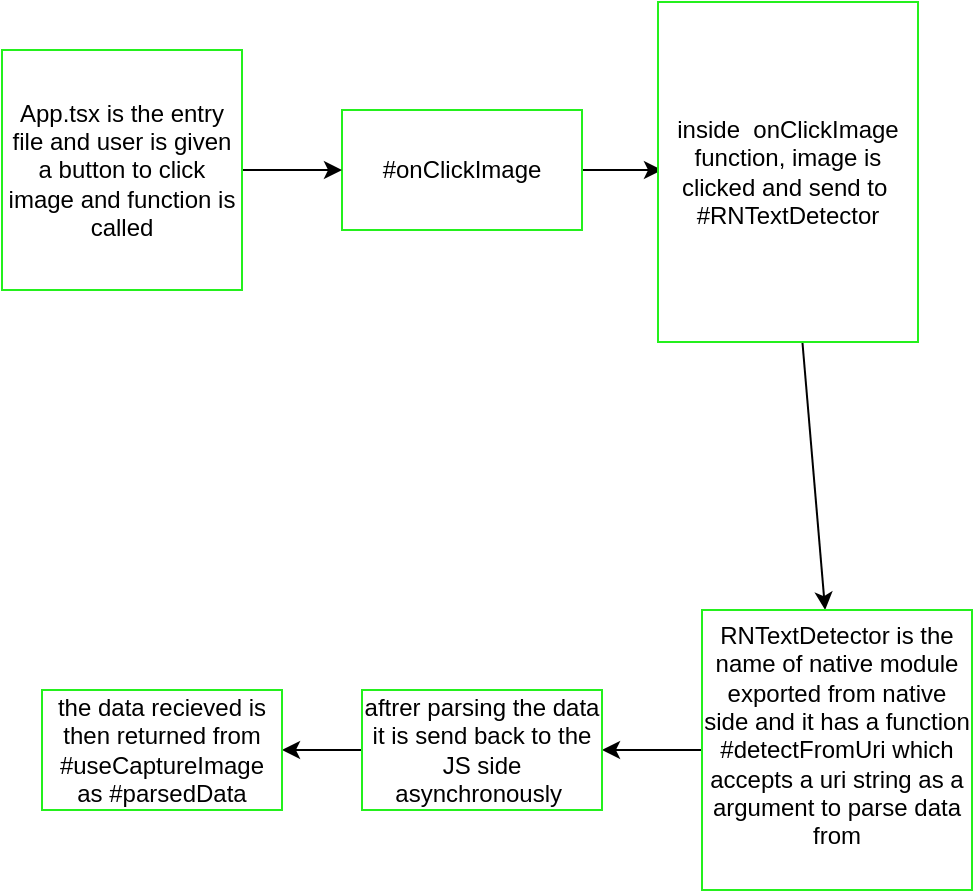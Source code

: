 <mxfile>
    <diagram id="gYLYQ7Mg_8yEOV8OBuSv" name="Page-1">
        <mxGraphModel dx="595" dy="874" grid="1" gridSize="10" guides="1" tooltips="1" connect="1" arrows="1" fold="1" page="1" pageScale="1" pageWidth="827" pageHeight="1169" math="0" shadow="0">
            <root>
                <mxCell id="0"/>
                <mxCell id="1" parent="0"/>
                <mxCell id="12" value="" style="edgeStyle=none;html=1;" parent="1" target="11" edge="1">
                    <mxGeometry relative="1" as="geometry">
                        <mxPoint x="210" y="170" as="sourcePoint"/>
                    </mxGeometry>
                </mxCell>
                <mxCell id="8" value="" style="edgeStyle=none;html=1;" parent="1" edge="1">
                    <mxGeometry relative="1" as="geometry">
                        <mxPoint x="610" y="200" as="sourcePoint"/>
                    </mxGeometry>
                </mxCell>
                <mxCell id="10" value="" style="edgeStyle=none;html=1;" parent="1" edge="1">
                    <mxGeometry relative="1" as="geometry">
                        <mxPoint x="610" y="340" as="sourcePoint"/>
                    </mxGeometry>
                </mxCell>
                <mxCell id="15" value="" style="edgeStyle=none;html=1;" parent="1" target="14" edge="1">
                    <mxGeometry relative="1" as="geometry">
                        <mxPoint x="410" y="170" as="sourcePoint"/>
                    </mxGeometry>
                </mxCell>
                <mxCell id="17" value="" style="edgeStyle=none;html=1;" parent="1" target="16" edge="1">
                    <mxGeometry relative="1" as="geometry">
                        <mxPoint x="550" y="200" as="sourcePoint"/>
                    </mxGeometry>
                </mxCell>
                <mxCell id="19" value="" style="edgeStyle=none;html=1;" parent="1" target="18" edge="1">
                    <mxGeometry relative="1" as="geometry">
                        <mxPoint x="550" y="340" as="sourcePoint"/>
                    </mxGeometry>
                </mxCell>
                <mxCell id="21" value="" style="edgeStyle=none;html=1;" parent="1" source="18" edge="1">
                    <mxGeometry relative="1" as="geometry">
                        <mxPoint x="410" y="450" as="targetPoint"/>
                    </mxGeometry>
                </mxCell>
                <mxCell id="32" value="" style="edgeStyle=none;html=1;" edge="1" parent="1" source="26">
                    <mxGeometry relative="1" as="geometry">
                        <mxPoint x="430" y="480" as="targetPoint"/>
                    </mxGeometry>
                </mxCell>
                <mxCell id="26" value="#onClickImage&lt;br&gt;" style="rounded=0;whiteSpace=wrap;html=1;strokeColor=#24F01D;" vertex="1" parent="1">
                    <mxGeometry x="270" y="450" width="120" height="60" as="geometry"/>
                </mxCell>
                <mxCell id="28" value="" style="edgeStyle=none;html=1;" edge="1" parent="1" target="26">
                    <mxGeometry relative="1" as="geometry">
                        <mxPoint x="220" y="480" as="sourcePoint"/>
                    </mxGeometry>
                </mxCell>
                <mxCell id="29" value="App.tsx is the entry file and user is given a button to click image and function is called" style="rounded=0;whiteSpace=wrap;html=1;strokeColor=#24F01D;" vertex="1" parent="1">
                    <mxGeometry x="100" y="420" width="120" height="120" as="geometry"/>
                </mxCell>
                <mxCell id="35" value="" style="edgeStyle=none;html=1;" edge="1" parent="1" source="33" target="34">
                    <mxGeometry relative="1" as="geometry"/>
                </mxCell>
                <mxCell id="33" value="inside&amp;nbsp; onClickImage function, image is clicked and send to&amp;nbsp; #RNTextDetector&lt;br&gt;" style="rounded=0;whiteSpace=wrap;html=1;strokeColor=#24F01D;" vertex="1" parent="1">
                    <mxGeometry x="428" y="396" width="130" height="170" as="geometry"/>
                </mxCell>
                <mxCell id="37" value="" style="edgeStyle=none;html=1;" edge="1" parent="1" source="34" target="36">
                    <mxGeometry relative="1" as="geometry"/>
                </mxCell>
                <mxCell id="34" value="RNTextDetector is the name of native module exported from native side and it has a function #detectFromUri which accepts a uri string as a argument to parse data from&lt;br&gt;&amp;nbsp;" style="whiteSpace=wrap;html=1;strokeColor=#24F01D;rounded=0;" vertex="1" parent="1">
                    <mxGeometry x="450" y="700" width="135" height="140" as="geometry"/>
                </mxCell>
                <mxCell id="39" value="" style="edgeStyle=none;html=1;" edge="1" parent="1" source="36" target="38">
                    <mxGeometry relative="1" as="geometry"/>
                </mxCell>
                <mxCell id="36" value="aftrer parsing the data it is send back to the JS side asynchronously&amp;nbsp;" style="whiteSpace=wrap;html=1;strokeColor=#24F01D;rounded=0;" vertex="1" parent="1">
                    <mxGeometry x="280" y="740" width="120" height="60" as="geometry"/>
                </mxCell>
                <mxCell id="38" value="the data recieved is then returned from #useCaptureImage as #parsedData" style="whiteSpace=wrap;html=1;strokeColor=#24F01D;rounded=0;" vertex="1" parent="1">
                    <mxGeometry x="120" y="740" width="120" height="60" as="geometry"/>
                </mxCell>
            </root>
        </mxGraphModel>
    </diagram>
</mxfile>